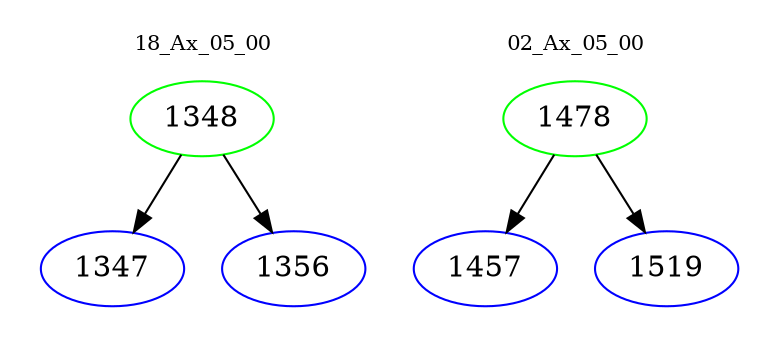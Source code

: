 digraph{
subgraph cluster_0 {
color = white
label = "18_Ax_05_00";
fontsize=10;
T0_1348 [label="1348", color="green"]
T0_1348 -> T0_1347 [color="black"]
T0_1347 [label="1347", color="blue"]
T0_1348 -> T0_1356 [color="black"]
T0_1356 [label="1356", color="blue"]
}
subgraph cluster_1 {
color = white
label = "02_Ax_05_00";
fontsize=10;
T1_1478 [label="1478", color="green"]
T1_1478 -> T1_1457 [color="black"]
T1_1457 [label="1457", color="blue"]
T1_1478 -> T1_1519 [color="black"]
T1_1519 [label="1519", color="blue"]
}
}
